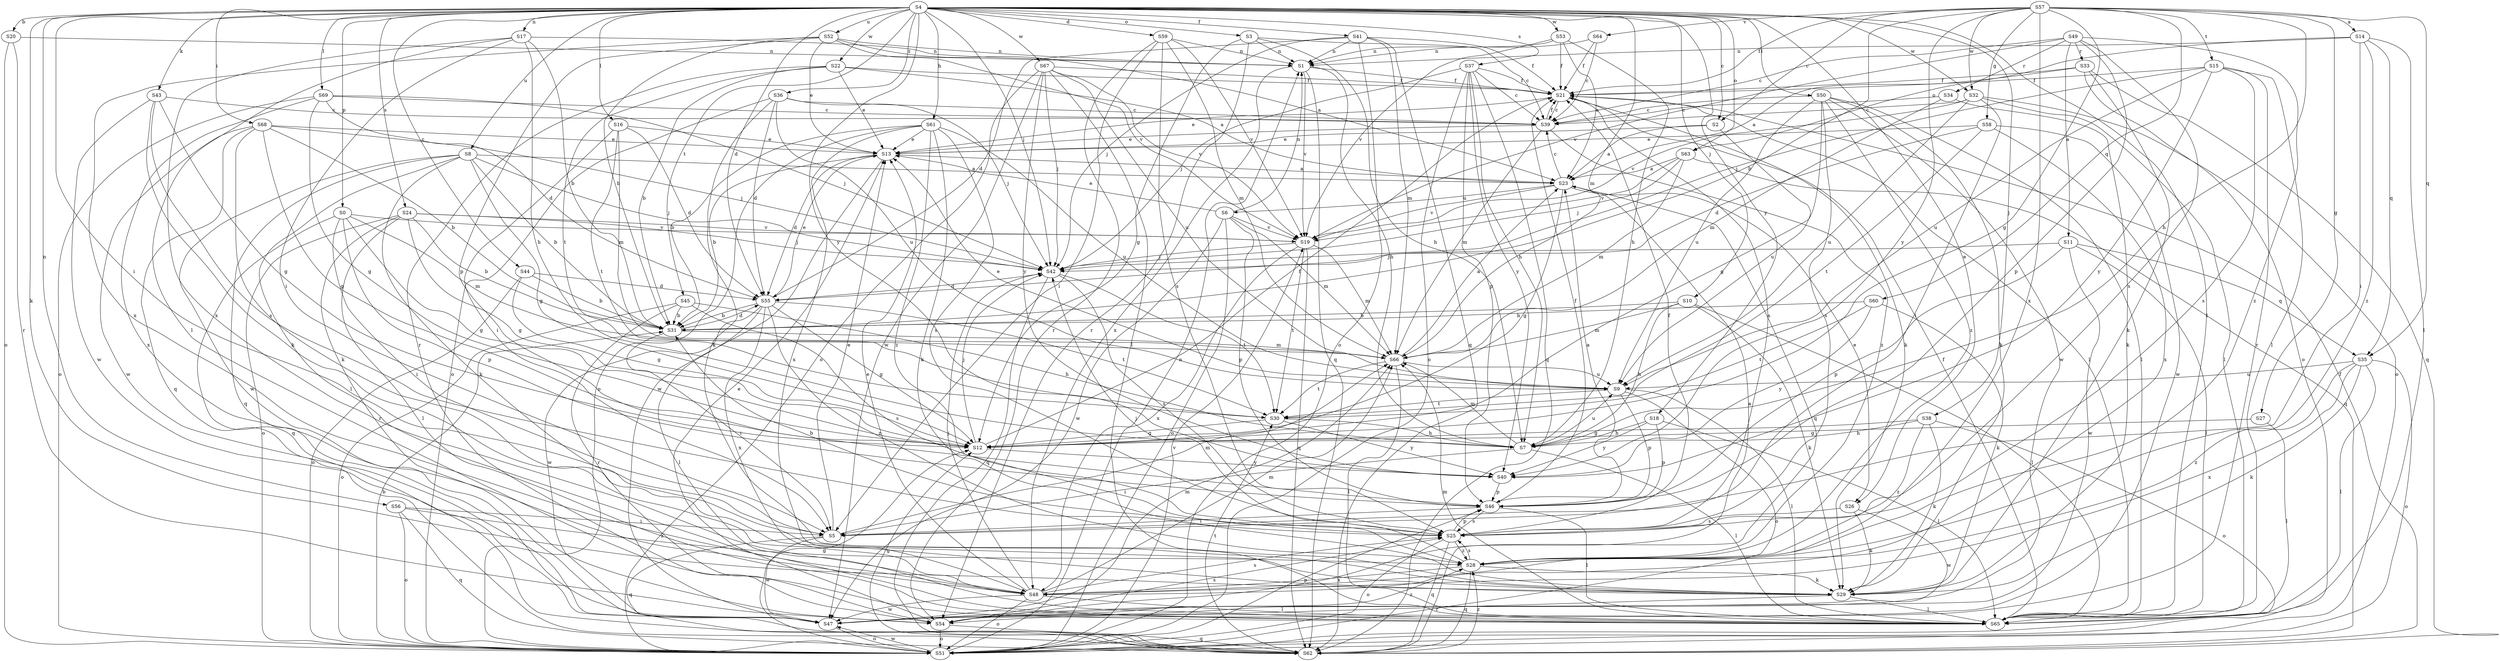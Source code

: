 strict digraph  {
S4;
S57;
S49;
S14;
S11;
S23;
S20;
S31;
S44;
S2;
S39;
S59;
S55;
S26;
S13;
S41;
S21;
S58;
S27;
S12;
S61;
S7;
S68;
S5;
S38;
S10;
S42;
S43;
S29;
S69;
S16;
S50;
S65;
S66;
S17;
S56;
S1;
S3;
S63;
S51;
S0;
S46;
S60;
S35;
S62;
S33;
S34;
S54;
S24;
S37;
S25;
S45;
S15;
S30;
S8;
S52;
S6;
S9;
S64;
S19;
S53;
S67;
S22;
S32;
S47;
S48;
S18;
S40;
S36;
S28;
S4 -> S20  [label=b];
S4 -> S44  [label=c];
S4 -> S2  [label=c];
S4 -> S59  [label=d];
S4 -> S55  [label=d];
S4 -> S26  [label=e];
S4 -> S41  [label=f];
S4 -> S61  [label=h];
S4 -> S68  [label=i];
S4 -> S5  [label=i];
S4 -> S38  [label=j];
S4 -> S10  [label=j];
S4 -> S42  [label=j];
S4 -> S43  [label=k];
S4 -> S29  [label=k];
S4 -> S69  [label=l];
S4 -> S16  [label=l];
S4 -> S50  [label=l];
S4 -> S65  [label=l];
S4 -> S66  [label=m];
S4 -> S17  [label=n];
S4 -> S56  [label=n];
S4 -> S3  [label=o];
S4 -> S63  [label=o];
S4 -> S0  [label=p];
S4 -> S24  [label=s];
S4 -> S37  [label=s];
S4 -> S45  [label=t];
S4 -> S8  [label=u];
S4 -> S52  [label=u];
S4 -> S53  [label=w];
S4 -> S67  [label=w];
S4 -> S22  [label=w];
S4 -> S32  [label=w];
S4 -> S18  [label=y];
S4 -> S40  [label=y];
S4 -> S36  [label=z];
S57 -> S14  [label=a];
S57 -> S31  [label=b];
S57 -> S2  [label=c];
S57 -> S21  [label=f];
S57 -> S58  [label=g];
S57 -> S27  [label=g];
S57 -> S12  [label=g];
S57 -> S7  [label=h];
S57 -> S60  [label=q];
S57 -> S35  [label=q];
S57 -> S15  [label=t];
S57 -> S64  [label=v];
S57 -> S32  [label=w];
S57 -> S48  [label=x];
S57 -> S40  [label=y];
S49 -> S11  [label=a];
S49 -> S39  [label=c];
S49 -> S46  [label=p];
S49 -> S33  [label=r];
S49 -> S34  [label=r];
S49 -> S25  [label=s];
S49 -> S19  [label=v];
S49 -> S28  [label=z];
S14 -> S5  [label=i];
S14 -> S65  [label=l];
S14 -> S1  [label=n];
S14 -> S63  [label=o];
S14 -> S35  [label=q];
S14 -> S28  [label=z];
S11 -> S42  [label=j];
S11 -> S65  [label=l];
S11 -> S46  [label=p];
S11 -> S35  [label=q];
S11 -> S47  [label=w];
S23 -> S39  [label=c];
S23 -> S26  [label=e];
S23 -> S12  [label=g];
S23 -> S62  [label=q];
S23 -> S6  [label=u];
S23 -> S19  [label=v];
S20 -> S1  [label=n];
S20 -> S51  [label=o];
S20 -> S54  [label=r];
S31 -> S55  [label=d];
S31 -> S5  [label=i];
S31 -> S66  [label=m];
S44 -> S31  [label=b];
S44 -> S55  [label=d];
S44 -> S12  [label=g];
S44 -> S51  [label=o];
S2 -> S23  [label=a];
S2 -> S13  [label=e];
S2 -> S9  [label=u];
S39 -> S13  [label=e];
S39 -> S21  [label=f];
S39 -> S66  [label=m];
S39 -> S28  [label=z];
S59 -> S5  [label=i];
S59 -> S66  [label=m];
S59 -> S1  [label=n];
S59 -> S54  [label=r];
S59 -> S25  [label=s];
S59 -> S19  [label=v];
S55 -> S31  [label=b];
S55 -> S13  [label=e];
S55 -> S12  [label=g];
S55 -> S65  [label=l];
S55 -> S30  [label=t];
S55 -> S47  [label=w];
S55 -> S48  [label=x];
S55 -> S28  [label=z];
S26 -> S29  [label=k];
S26 -> S25  [label=s];
S26 -> S47  [label=w];
S13 -> S23  [label=a];
S13 -> S31  [label=b];
S13 -> S55  [label=d];
S13 -> S47  [label=w];
S41 -> S55  [label=d];
S41 -> S21  [label=f];
S41 -> S42  [label=j];
S41 -> S66  [label=m];
S41 -> S1  [label=n];
S41 -> S51  [label=o];
S41 -> S62  [label=q];
S21 -> S39  [label=c];
S21 -> S13  [label=e];
S21 -> S29  [label=k];
S21 -> S65  [label=l];
S21 -> S25  [label=s];
S58 -> S55  [label=d];
S58 -> S13  [label=e];
S58 -> S30  [label=t];
S58 -> S47  [label=w];
S58 -> S48  [label=x];
S27 -> S12  [label=g];
S27 -> S65  [label=l];
S12 -> S21  [label=f];
S12 -> S42  [label=j];
S12 -> S40  [label=y];
S61 -> S31  [label=b];
S61 -> S13  [label=e];
S61 -> S29  [label=k];
S61 -> S51  [label=o];
S61 -> S25  [label=s];
S61 -> S9  [label=u];
S61 -> S48  [label=x];
S61 -> S28  [label=z];
S7 -> S5  [label=i];
S7 -> S65  [label=l];
S7 -> S66  [label=m];
S7 -> S9  [label=u];
S68 -> S31  [label=b];
S68 -> S13  [label=e];
S68 -> S12  [label=g];
S68 -> S42  [label=j];
S68 -> S29  [label=k];
S68 -> S62  [label=q];
S68 -> S47  [label=w];
S5 -> S13  [label=e];
S5 -> S66  [label=m];
S5 -> S62  [label=q];
S5 -> S47  [label=w];
S38 -> S12  [label=g];
S38 -> S7  [label=h];
S38 -> S29  [label=k];
S38 -> S51  [label=o];
S38 -> S28  [label=z];
S10 -> S31  [label=b];
S10 -> S7  [label=h];
S10 -> S29  [label=k];
S10 -> S65  [label=l];
S10 -> S66  [label=m];
S42 -> S55  [label=d];
S42 -> S62  [label=q];
S42 -> S25  [label=s];
S42 -> S30  [label=t];
S43 -> S39  [label=c];
S43 -> S12  [label=g];
S43 -> S29  [label=k];
S43 -> S25  [label=s];
S43 -> S47  [label=w];
S29 -> S65  [label=l];
S29 -> S54  [label=r];
S69 -> S39  [label=c];
S69 -> S55  [label=d];
S69 -> S12  [label=g];
S69 -> S42  [label=j];
S69 -> S51  [label=o];
S69 -> S48  [label=x];
S16 -> S55  [label=d];
S16 -> S13  [label=e];
S16 -> S5  [label=i];
S16 -> S66  [label=m];
S16 -> S30  [label=t];
S50 -> S39  [label=c];
S50 -> S12  [label=g];
S50 -> S29  [label=k];
S50 -> S65  [label=l];
S50 -> S25  [label=s];
S50 -> S9  [label=u];
S50 -> S47  [label=w];
S50 -> S28  [label=z];
S65 -> S21  [label=f];
S65 -> S66  [label=m];
S66 -> S23  [label=a];
S66 -> S65  [label=l];
S66 -> S30  [label=t];
S66 -> S9  [label=u];
S17 -> S31  [label=b];
S17 -> S7  [label=h];
S17 -> S5  [label=i];
S17 -> S65  [label=l];
S17 -> S1  [label=n];
S17 -> S48  [label=x];
S56 -> S5  [label=i];
S56 -> S51  [label=o];
S56 -> S62  [label=q];
S56 -> S28  [label=z];
S1 -> S21  [label=f];
S1 -> S7  [label=h];
S1 -> S62  [label=q];
S1 -> S19  [label=v];
S1 -> S48  [label=x];
S3 -> S39  [label=c];
S3 -> S12  [label=g];
S3 -> S7  [label=h];
S3 -> S1  [label=n];
S3 -> S54  [label=r];
S63 -> S23  [label=a];
S63 -> S42  [label=j];
S63 -> S66  [label=m];
S63 -> S62  [label=q];
S63 -> S19  [label=v];
S51 -> S31  [label=b];
S51 -> S12  [label=g];
S51 -> S1  [label=n];
S51 -> S46  [label=p];
S51 -> S19  [label=v];
S51 -> S47  [label=w];
S0 -> S12  [label=g];
S0 -> S5  [label=i];
S0 -> S66  [label=m];
S0 -> S46  [label=p];
S0 -> S62  [label=q];
S0 -> S19  [label=v];
S46 -> S23  [label=a];
S46 -> S21  [label=f];
S46 -> S5  [label=i];
S46 -> S65  [label=l];
S46 -> S25  [label=s];
S60 -> S31  [label=b];
S60 -> S29  [label=k];
S60 -> S30  [label=t];
S60 -> S40  [label=y];
S35 -> S29  [label=k];
S35 -> S65  [label=l];
S35 -> S51  [label=o];
S35 -> S9  [label=u];
S35 -> S48  [label=x];
S35 -> S28  [label=z];
S62 -> S21  [label=f];
S62 -> S12  [label=g];
S62 -> S30  [label=t];
S62 -> S28  [label=z];
S33 -> S23  [label=a];
S33 -> S21  [label=f];
S33 -> S29  [label=k];
S33 -> S51  [label=o];
S33 -> S62  [label=q];
S34 -> S39  [label=c];
S34 -> S29  [label=k];
S34 -> S66  [label=m];
S54 -> S23  [label=a];
S54 -> S13  [label=e];
S54 -> S51  [label=o];
S54 -> S62  [label=q];
S54 -> S25  [label=s];
S54 -> S28  [label=z];
S24 -> S31  [label=b];
S24 -> S12  [label=g];
S24 -> S42  [label=j];
S24 -> S65  [label=l];
S24 -> S51  [label=o];
S24 -> S54  [label=r];
S24 -> S19  [label=v];
S37 -> S39  [label=c];
S37 -> S21  [label=f];
S37 -> S7  [label=h];
S37 -> S42  [label=j];
S37 -> S51  [label=o];
S37 -> S46  [label=p];
S37 -> S62  [label=q];
S37 -> S40  [label=y];
S25 -> S31  [label=b];
S25 -> S21  [label=f];
S25 -> S51  [label=o];
S25 -> S46  [label=p];
S25 -> S62  [label=q];
S25 -> S28  [label=z];
S45 -> S31  [label=b];
S45 -> S7  [label=h];
S45 -> S51  [label=o];
S45 -> S54  [label=r];
S45 -> S25  [label=s];
S15 -> S21  [label=f];
S15 -> S42  [label=j];
S15 -> S65  [label=l];
S15 -> S54  [label=r];
S15 -> S25  [label=s];
S15 -> S9  [label=u];
S15 -> S40  [label=y];
S30 -> S12  [label=g];
S30 -> S7  [label=h];
S30 -> S40  [label=y];
S8 -> S23  [label=a];
S8 -> S31  [label=b];
S8 -> S12  [label=g];
S8 -> S42  [label=j];
S8 -> S29  [label=k];
S8 -> S65  [label=l];
S8 -> S62  [label=q];
S8 -> S47  [label=w];
S52 -> S23  [label=a];
S52 -> S31  [label=b];
S52 -> S13  [label=e];
S52 -> S1  [label=n];
S52 -> S46  [label=p];
S52 -> S19  [label=v];
S52 -> S48  [label=x];
S6 -> S13  [label=e];
S6 -> S66  [label=m];
S6 -> S1  [label=n];
S6 -> S51  [label=o];
S6 -> S46  [label=p];
S6 -> S19  [label=v];
S6 -> S47  [label=w];
S9 -> S13  [label=e];
S9 -> S65  [label=l];
S9 -> S51  [label=o];
S9 -> S46  [label=p];
S9 -> S30  [label=t];
S64 -> S39  [label=c];
S64 -> S21  [label=f];
S64 -> S1  [label=n];
S19 -> S42  [label=j];
S19 -> S66  [label=m];
S19 -> S62  [label=q];
S19 -> S30  [label=t];
S19 -> S48  [label=x];
S53 -> S23  [label=a];
S53 -> S21  [label=f];
S53 -> S7  [label=h];
S53 -> S1  [label=n];
S53 -> S19  [label=v];
S67 -> S21  [label=f];
S67 -> S42  [label=j];
S67 -> S65  [label=l];
S67 -> S51  [label=o];
S67 -> S9  [label=u];
S67 -> S19  [label=v];
S67 -> S47  [label=w];
S67 -> S40  [label=y];
S22 -> S23  [label=a];
S22 -> S31  [label=b];
S22 -> S13  [label=e];
S22 -> S21  [label=f];
S22 -> S54  [label=r];
S22 -> S30  [label=t];
S32 -> S39  [label=c];
S32 -> S5  [label=i];
S32 -> S65  [label=l];
S32 -> S51  [label=o];
S32 -> S9  [label=u];
S32 -> S19  [label=v];
S47 -> S66  [label=m];
S47 -> S51  [label=o];
S48 -> S13  [label=e];
S48 -> S42  [label=j];
S48 -> S65  [label=l];
S48 -> S66  [label=m];
S48 -> S51  [label=o];
S48 -> S25  [label=s];
S48 -> S47  [label=w];
S18 -> S7  [label=h];
S18 -> S65  [label=l];
S18 -> S46  [label=p];
S18 -> S40  [label=y];
S40 -> S46  [label=p];
S36 -> S39  [label=c];
S36 -> S55  [label=d];
S36 -> S42  [label=j];
S36 -> S29  [label=k];
S36 -> S51  [label=o];
S36 -> S9  [label=u];
S28 -> S42  [label=j];
S28 -> S29  [label=k];
S28 -> S62  [label=q];
S28 -> S25  [label=s];
S28 -> S48  [label=x];
}

